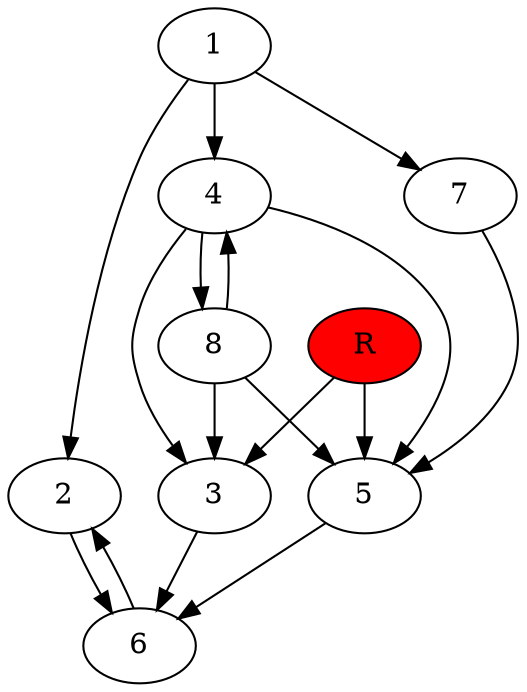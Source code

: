 digraph prb25332 {
	1
	2
	3
	4
	5
	6
	7
	8
	R [fillcolor="#ff0000" style=filled]
	1 -> 2
	1 -> 4
	1 -> 7
	2 -> 6
	3 -> 6
	4 -> 3
	4 -> 5
	4 -> 8
	5 -> 6
	6 -> 2
	7 -> 5
	8 -> 3
	8 -> 4
	8 -> 5
	R -> 3
	R -> 5
}
